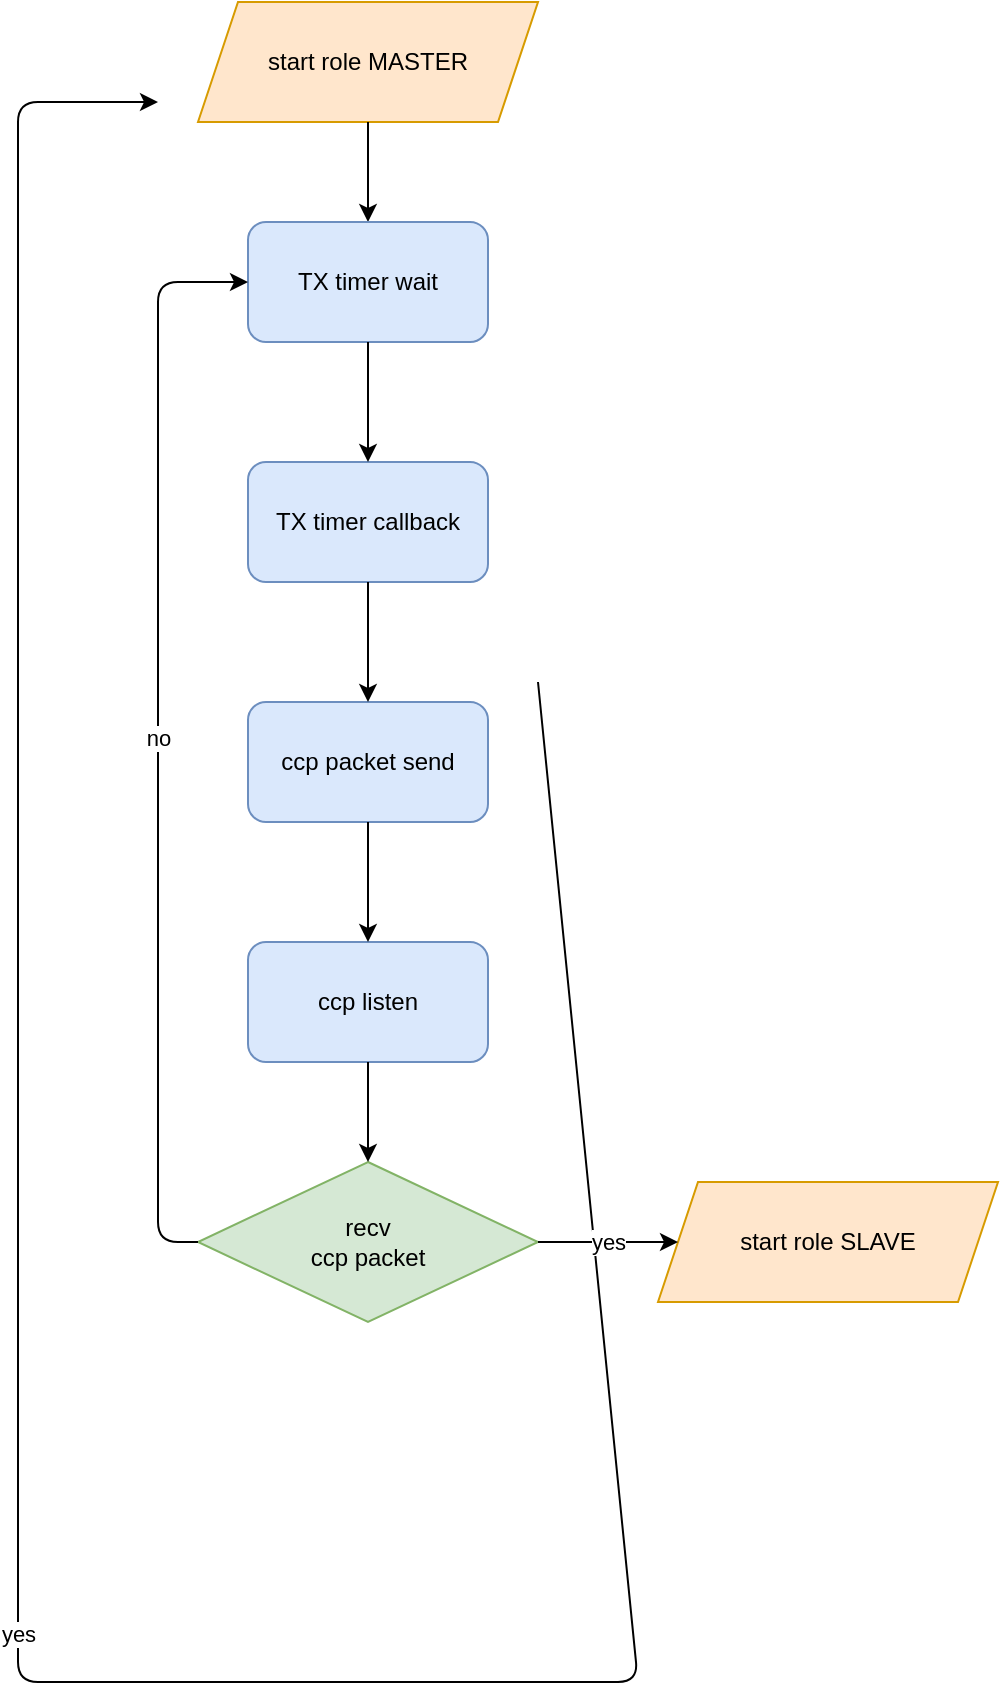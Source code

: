 <mxfile version="13.9.9" type="device"><diagram id="xdm3lmTK2qV7JCds8O-u" name="Page-1"><mxGraphModel dx="1129" dy="688" grid="1" gridSize="10" guides="1" tooltips="1" connect="1" arrows="1" fold="1" page="1" pageScale="1" pageWidth="850" pageHeight="1100" math="0" shadow="0"><root><mxCell id="0"/><mxCell id="1" parent="0"/><mxCell id="TEyJSgnB0Auzf7NJlXot-48" value="yes" style="endArrow=classic;html=1;exitX=0.5;exitY=1;exitDx=0;exitDy=0;entryX=0;entryY=0.5;entryDx=0;entryDy=0;" parent="1" source="TEyJSgnB0Auzf7NJlXot-43" edge="1"><mxGeometry width="50" height="50" relative="1" as="geometry"><mxPoint x="270" y="590" as="sourcePoint"/><mxPoint x="80" y="300" as="targetPoint"/><Array as="points"><mxPoint x="320" y="1090"/><mxPoint x="10" y="1090"/><mxPoint x="10" y="300"/></Array></mxGeometry></mxCell><mxCell id="BkLPIKLPgH16oHZ_XBZ4-1" value="&lt;span&gt;start role MASTER&lt;/span&gt;&lt;span&gt;&lt;br&gt;&lt;/span&gt;" style="shape=parallelogram;perimeter=parallelogramPerimeter;whiteSpace=wrap;html=1;fixedSize=1;fillColor=#ffe6cc;strokeColor=#d79b00;" vertex="1" parent="1"><mxGeometry x="100" y="250" width="170" height="60" as="geometry"/></mxCell><mxCell id="BkLPIKLPgH16oHZ_XBZ4-2" value="&lt;span&gt;TX timer callback&lt;/span&gt;" style="rounded=1;whiteSpace=wrap;html=1;fillColor=#dae8fc;strokeColor=#6c8ebf;" vertex="1" parent="1"><mxGeometry x="125" y="480" width="120" height="60" as="geometry"/></mxCell><mxCell id="BkLPIKLPgH16oHZ_XBZ4-3" value="" style="endArrow=classic;html=1;exitX=0.5;exitY=1;exitDx=0;exitDy=0;entryX=0.5;entryY=0;entryDx=0;entryDy=0;" edge="1" parent="1" source="BkLPIKLPgH16oHZ_XBZ4-1" target="BkLPIKLPgH16oHZ_XBZ4-6"><mxGeometry width="50" height="50" relative="1" as="geometry"><mxPoint x="430" y="590" as="sourcePoint"/><mxPoint x="185" y="360" as="targetPoint"/></mxGeometry></mxCell><mxCell id="BkLPIKLPgH16oHZ_XBZ4-4" value="ccp packet send" style="rounded=1;whiteSpace=wrap;html=1;fillColor=#dae8fc;strokeColor=#6c8ebf;" vertex="1" parent="1"><mxGeometry x="125" y="600" width="120" height="60" as="geometry"/></mxCell><mxCell id="BkLPIKLPgH16oHZ_XBZ4-5" value="ccp listen" style="rounded=1;whiteSpace=wrap;html=1;fillColor=#dae8fc;strokeColor=#6c8ebf;" vertex="1" parent="1"><mxGeometry x="125" y="720" width="120" height="60" as="geometry"/></mxCell><mxCell id="BkLPIKLPgH16oHZ_XBZ4-6" value="&lt;span&gt;TX timer wait&lt;/span&gt;" style="rounded=1;whiteSpace=wrap;html=1;fillColor=#dae8fc;strokeColor=#6c8ebf;" vertex="1" parent="1"><mxGeometry x="125" y="360" width="120" height="60" as="geometry"/></mxCell><mxCell id="BkLPIKLPgH16oHZ_XBZ4-7" value="" style="endArrow=classic;html=1;exitX=0.5;exitY=1;exitDx=0;exitDy=0;entryX=0.5;entryY=0;entryDx=0;entryDy=0;" edge="1" parent="1" source="BkLPIKLPgH16oHZ_XBZ4-6" target="BkLPIKLPgH16oHZ_XBZ4-2"><mxGeometry width="50" height="50" relative="1" as="geometry"><mxPoint x="380" y="610" as="sourcePoint"/><mxPoint x="430" y="560" as="targetPoint"/></mxGeometry></mxCell><mxCell id="BkLPIKLPgH16oHZ_XBZ4-8" value="" style="endArrow=classic;html=1;exitX=0.5;exitY=1;exitDx=0;exitDy=0;entryX=0.5;entryY=0;entryDx=0;entryDy=0;" edge="1" parent="1" source="BkLPIKLPgH16oHZ_XBZ4-2" target="BkLPIKLPgH16oHZ_XBZ4-4"><mxGeometry width="50" height="50" relative="1" as="geometry"><mxPoint x="380" y="610" as="sourcePoint"/><mxPoint x="430" y="560" as="targetPoint"/></mxGeometry></mxCell><mxCell id="BkLPIKLPgH16oHZ_XBZ4-9" value="recv&lt;br&gt;ccp packet" style="rhombus;whiteSpace=wrap;html=1;fillColor=#d5e8d4;strokeColor=#82b366;" vertex="1" parent="1"><mxGeometry x="100" y="830" width="170" height="80" as="geometry"/></mxCell><mxCell id="BkLPIKLPgH16oHZ_XBZ4-10" value="" style="endArrow=classic;html=1;exitX=0.5;exitY=1;exitDx=0;exitDy=0;entryX=0.5;entryY=0;entryDx=0;entryDy=0;" edge="1" parent="1" source="BkLPIKLPgH16oHZ_XBZ4-4" target="BkLPIKLPgH16oHZ_XBZ4-5"><mxGeometry width="50" height="50" relative="1" as="geometry"><mxPoint x="340" y="640" as="sourcePoint"/><mxPoint x="390" y="590" as="targetPoint"/></mxGeometry></mxCell><mxCell id="BkLPIKLPgH16oHZ_XBZ4-11" value="" style="endArrow=classic;html=1;exitX=0.5;exitY=1;exitDx=0;exitDy=0;entryX=0.5;entryY=0;entryDx=0;entryDy=0;" edge="1" parent="1" source="BkLPIKLPgH16oHZ_XBZ4-5" target="BkLPIKLPgH16oHZ_XBZ4-9"><mxGeometry width="50" height="50" relative="1" as="geometry"><mxPoint x="340" y="640" as="sourcePoint"/><mxPoint x="390" y="590" as="targetPoint"/></mxGeometry></mxCell><mxCell id="BkLPIKLPgH16oHZ_XBZ4-12" value="&lt;span&gt;start role SLAVE&lt;/span&gt;&lt;span&gt;&lt;br&gt;&lt;/span&gt;" style="shape=parallelogram;perimeter=parallelogramPerimeter;whiteSpace=wrap;html=1;fixedSize=1;fillColor=#ffe6cc;strokeColor=#d79b00;" vertex="1" parent="1"><mxGeometry x="330" y="840" width="170" height="60" as="geometry"/></mxCell><mxCell id="BkLPIKLPgH16oHZ_XBZ4-13" value="yes" style="endArrow=classic;html=1;exitX=1;exitY=0.5;exitDx=0;exitDy=0;entryX=0;entryY=0.5;entryDx=0;entryDy=0;" edge="1" parent="1" source="BkLPIKLPgH16oHZ_XBZ4-9" target="BkLPIKLPgH16oHZ_XBZ4-12"><mxGeometry width="50" height="50" relative="1" as="geometry"><mxPoint x="490" y="760" as="sourcePoint"/><mxPoint x="540" y="710" as="targetPoint"/></mxGeometry></mxCell><mxCell id="BkLPIKLPgH16oHZ_XBZ4-14" value="no" style="endArrow=classic;html=1;exitX=0;exitY=0.5;exitDx=0;exitDy=0;entryX=0;entryY=0.5;entryDx=0;entryDy=0;" edge="1" parent="1" source="BkLPIKLPgH16oHZ_XBZ4-9" target="BkLPIKLPgH16oHZ_XBZ4-6"><mxGeometry width="50" height="50" relative="1" as="geometry"><mxPoint x="440" y="690" as="sourcePoint"/><mxPoint x="90" y="420" as="targetPoint"/><Array as="points"><mxPoint x="80" y="870"/><mxPoint x="80" y="390"/></Array></mxGeometry></mxCell></root></mxGraphModel></diagram></mxfile>